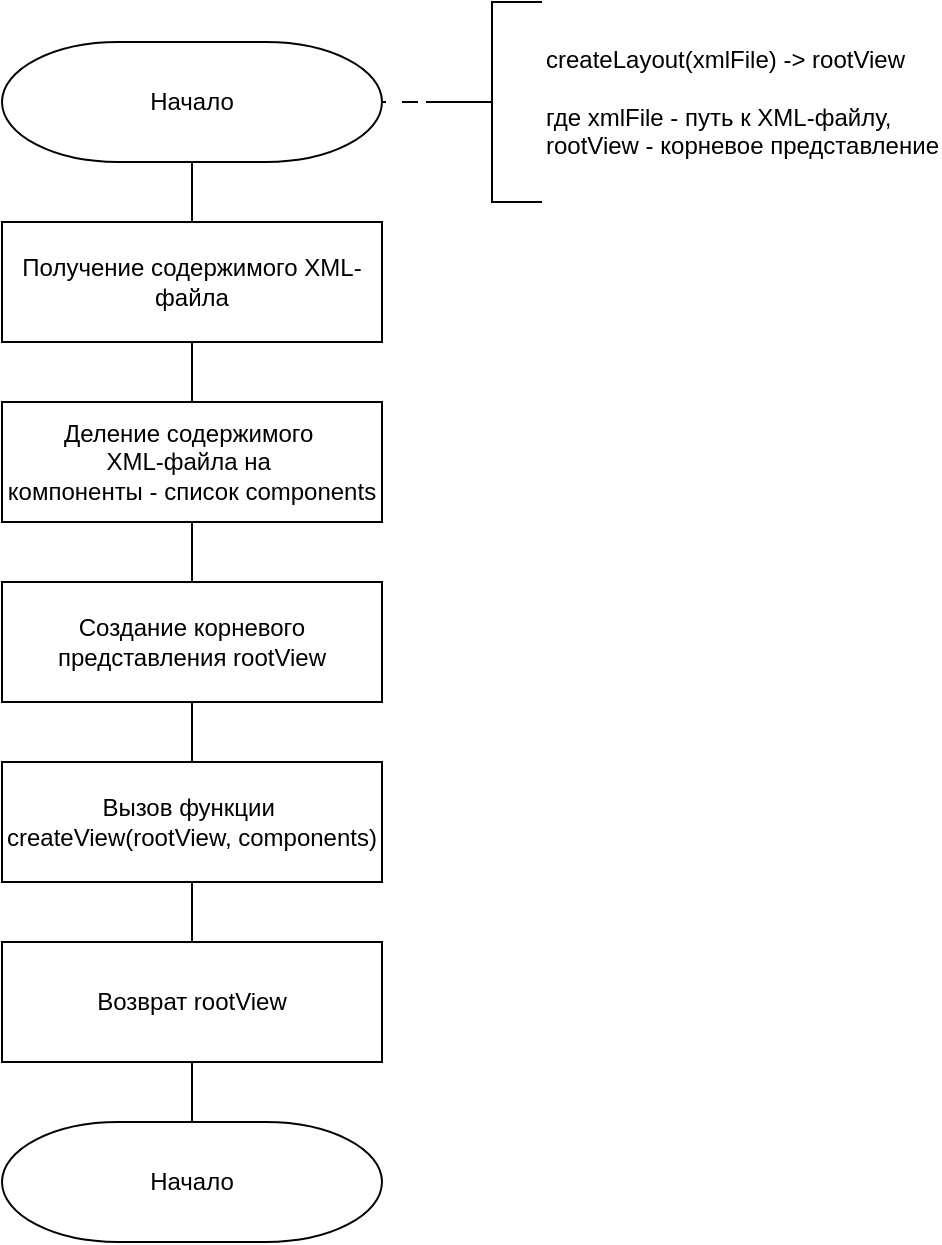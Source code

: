 <mxfile version="24.3.1" type="device" pages="2">
  <diagram name="createLayout" id="pRf6i0LHLTCZpQiI_DwM">
    <mxGraphModel dx="1466" dy="989" grid="1" gridSize="10" guides="1" tooltips="1" connect="1" arrows="1" fold="1" page="1" pageScale="1" pageWidth="291" pageHeight="413" math="0" shadow="0">
      <root>
        <mxCell id="0" />
        <mxCell id="1" parent="0" />
        <mxCell id="HrNq1RXEkzK4dtEG1rQI-6" style="edgeStyle=orthogonalEdgeStyle;rounded=0;orthogonalLoop=1;jettySize=auto;html=1;exitX=0.5;exitY=1;exitDx=0;exitDy=0;exitPerimeter=0;entryX=0.5;entryY=0;entryDx=0;entryDy=0;endArrow=none;endFill=0;" edge="1" parent="1" source="HrNq1RXEkzK4dtEG1rQI-1" target="HrNq1RXEkzK4dtEG1rQI-2">
          <mxGeometry relative="1" as="geometry" />
        </mxCell>
        <mxCell id="HrNq1RXEkzK4dtEG1rQI-1" value="Начало" style="strokeWidth=1;html=1;shape=mxgraph.flowchart.terminator;whiteSpace=wrap;rounded=0;" vertex="1" parent="1">
          <mxGeometry x="110" y="90" width="190" height="60" as="geometry" />
        </mxCell>
        <mxCell id="HrNq1RXEkzK4dtEG1rQI-8" style="edgeStyle=orthogonalEdgeStyle;rounded=0;orthogonalLoop=1;jettySize=auto;html=1;exitX=0.5;exitY=1;exitDx=0;exitDy=0;endArrow=none;endFill=0;" edge="1" parent="1" source="HrNq1RXEkzK4dtEG1rQI-2" target="HrNq1RXEkzK4dtEG1rQI-7">
          <mxGeometry relative="1" as="geometry" />
        </mxCell>
        <mxCell id="HrNq1RXEkzK4dtEG1rQI-2" value="Получение содержимого XML-файла" style="rounded=0;whiteSpace=wrap;html=1;" vertex="1" parent="1">
          <mxGeometry x="110" y="180" width="190" height="60" as="geometry" />
        </mxCell>
        <mxCell id="HrNq1RXEkzK4dtEG1rQI-4" value="createLayout(xmlFile) -&amp;gt; rootView&lt;div&gt;&lt;br&gt;&lt;/div&gt;&lt;div&gt;где xmlFile - путь к XML-файлу,&lt;/div&gt;&lt;div&gt;rootView - корневое представление&lt;/div&gt;" style="strokeWidth=1;html=1;shape=mxgraph.flowchart.annotation_2;align=left;labelPosition=right;pointerEvents=1;rounded=0;" vertex="1" parent="1">
          <mxGeometry x="330" y="70" width="50" height="100" as="geometry" />
        </mxCell>
        <mxCell id="HrNq1RXEkzK4dtEG1rQI-5" style="edgeStyle=orthogonalEdgeStyle;rounded=0;orthogonalLoop=1;jettySize=auto;html=1;entryX=1;entryY=0.5;entryDx=0;entryDy=0;entryPerimeter=0;endArrow=none;endFill=0;dashed=1;dashPattern=8 8;" edge="1" parent="1" source="HrNq1RXEkzK4dtEG1rQI-4" target="HrNq1RXEkzK4dtEG1rQI-1">
          <mxGeometry relative="1" as="geometry" />
        </mxCell>
        <mxCell id="HrNq1RXEkzK4dtEG1rQI-10" style="edgeStyle=orthogonalEdgeStyle;rounded=0;orthogonalLoop=1;jettySize=auto;html=1;exitX=0.5;exitY=1;exitDx=0;exitDy=0;entryX=0.5;entryY=0;entryDx=0;entryDy=0;endArrow=none;endFill=0;" edge="1" parent="1" source="HrNq1RXEkzK4dtEG1rQI-7" target="HrNq1RXEkzK4dtEG1rQI-9">
          <mxGeometry relative="1" as="geometry" />
        </mxCell>
        <mxCell id="HrNq1RXEkzK4dtEG1rQI-7" value="Деление содержимого&amp;nbsp;&lt;div&gt;XML-файла на&amp;nbsp;&lt;/div&gt;&lt;div&gt;компоненты - список components&lt;/div&gt;" style="rounded=0;whiteSpace=wrap;html=1;" vertex="1" parent="1">
          <mxGeometry x="110" y="270" width="190" height="60" as="geometry" />
        </mxCell>
        <mxCell id="HrNq1RXEkzK4dtEG1rQI-75" style="edgeStyle=orthogonalEdgeStyle;orthogonalLoop=1;jettySize=auto;html=1;exitX=0.5;exitY=1;exitDx=0;exitDy=0;entryX=0.5;entryY=0;entryDx=0;entryDy=0;endArrow=none;endFill=0;" edge="1" parent="1" source="HrNq1RXEkzK4dtEG1rQI-9" target="HrNq1RXEkzK4dtEG1rQI-73">
          <mxGeometry relative="1" as="geometry" />
        </mxCell>
        <mxCell id="HrNq1RXEkzK4dtEG1rQI-9" value="Создание корневого представления rootView" style="rounded=0;whiteSpace=wrap;html=1;" vertex="1" parent="1">
          <mxGeometry x="110" y="360" width="190" height="60" as="geometry" />
        </mxCell>
        <mxCell id="HrNq1RXEkzK4dtEG1rQI-13" value="Начало" style="strokeWidth=1;html=1;shape=mxgraph.flowchart.terminator;whiteSpace=wrap;rounded=0;" vertex="1" parent="1">
          <mxGeometry x="110" y="630" width="190" height="60" as="geometry" />
        </mxCell>
        <mxCell id="HrNq1RXEkzK4dtEG1rQI-73" value="Вызов функции&amp;nbsp;&lt;div&gt;&lt;span style=&quot;text-align: left; white-space: nowrap;&quot;&gt;createView(&lt;/span&gt;rootView, components)&lt;/div&gt;" style="rounded=0;whiteSpace=wrap;html=1;" vertex="1" parent="1">
          <mxGeometry x="110" y="450" width="190" height="60" as="geometry" />
        </mxCell>
        <mxCell id="HrNq1RXEkzK4dtEG1rQI-74" style="edgeStyle=orthogonalEdgeStyle;orthogonalLoop=1;jettySize=auto;html=1;exitX=0.5;exitY=1;exitDx=0;exitDy=0;entryX=0.5;entryY=0;entryDx=0;entryDy=0;entryPerimeter=0;endArrow=none;endFill=0;" edge="1" parent="1" source="HrNq1RXEkzK4dtEG1rQI-73" target="HrNq1RXEkzK4dtEG1rQI-13">
          <mxGeometry relative="1" as="geometry" />
        </mxCell>
        <mxCell id="HrNq1RXEkzK4dtEG1rQI-80" value="Возврат rootView" style="rounded=0;whiteSpace=wrap;html=1;" vertex="1" parent="1">
          <mxGeometry x="110" y="540" width="190" height="60" as="geometry" />
        </mxCell>
      </root>
    </mxGraphModel>
  </diagram>
  <diagram id="B1b4RV2kDyPAAchN985o" name="createView">
    <mxGraphModel dx="3420" dy="2307" grid="1" gridSize="10" guides="1" tooltips="1" connect="1" arrows="1" fold="1" page="1" pageScale="1" pageWidth="583" pageHeight="827" math="0" shadow="0">
      <root>
        <mxCell id="0" />
        <mxCell id="1" parent="0" />
        <mxCell id="tq5i_mFXHTIIbHBCZC75-1" style="edgeStyle=orthogonalEdgeStyle;rounded=0;orthogonalLoop=1;jettySize=auto;html=1;exitX=0.5;exitY=1;exitDx=0;exitDy=0;exitPerimeter=0;entryX=0.5;entryY=0;entryDx=0;entryDy=0;endArrow=none;endFill=0;" edge="1" parent="1" source="tq5i_mFXHTIIbHBCZC75-2" target="tq5i_mFXHTIIbHBCZC75-6">
          <mxGeometry relative="1" as="geometry">
            <mxPoint x="440" y="220" as="targetPoint" />
            <Array as="points" />
          </mxGeometry>
        </mxCell>
        <mxCell id="tq5i_mFXHTIIbHBCZC75-2" value="Начало" style="strokeWidth=1;html=1;shape=mxgraph.flowchart.terminator;whiteSpace=wrap;rounded=0;" vertex="1" parent="1">
          <mxGeometry x="360" y="130" width="190" height="60" as="geometry" />
        </mxCell>
        <mxCell id="tq5i_mFXHTIIbHBCZC75-3" value="createView(rootView, components) -&amp;gt; index&lt;div&gt;&lt;br&gt;&lt;/div&gt;&lt;div&gt;где rootView - корневое представление,&lt;/div&gt;&lt;div&gt;components&amp;nbsp;- список компонентов XML-файла,&lt;/div&gt;&lt;div&gt;index - номер элемента, на котором окончилась обработка&lt;/div&gt;" style="strokeWidth=1;html=1;shape=mxgraph.flowchart.annotation_2;align=left;labelPosition=right;pointerEvents=1;rounded=0;" vertex="1" parent="1">
          <mxGeometry x="580" y="110" width="50" height="100" as="geometry" />
        </mxCell>
        <mxCell id="tq5i_mFXHTIIbHBCZC75-4" style="edgeStyle=orthogonalEdgeStyle;rounded=0;orthogonalLoop=1;jettySize=auto;html=1;entryX=1;entryY=0.5;entryDx=0;entryDy=0;entryPerimeter=0;endArrow=none;endFill=0;dashed=1;dashPattern=8 8;" edge="1" parent="1" source="tq5i_mFXHTIIbHBCZC75-3" target="tq5i_mFXHTIIbHBCZC75-2">
          <mxGeometry relative="1" as="geometry" />
        </mxCell>
        <mxCell id="tq5i_mFXHTIIbHBCZC75-5" style="edgeStyle=orthogonalEdgeStyle;orthogonalLoop=1;jettySize=auto;html=1;exitX=0.5;exitY=1;exitDx=0;exitDy=0;entryX=0.5;entryY=0;entryDx=0;entryDy=0;endArrow=none;endFill=0;" edge="1" parent="1" source="tq5i_mFXHTIIbHBCZC75-6" target="tq5i_mFXHTIIbHBCZC75-9">
          <mxGeometry relative="1" as="geometry" />
        </mxCell>
        <UserObject label="&lt;span style=&quot;caret-color: rgb(0, 0, 0); color: rgb(0, 0, 0); font-family: Helvetica; font-size: 12px; font-style: normal; font-variant-caps: normal; font-weight: 400; letter-spacing: normal; text-align: center; text-indent: 0px; text-transform: none; white-space: normal; word-spacing: 0px; -webkit-text-stroke-width: 0px; text-decoration: none; float: none; display: inline !important;&quot;&gt;Цикл i&amp;nbsp;&lt;/span&gt;&lt;div&gt;&lt;span style=&quot;caret-color: rgb(0, 0, 0); color: rgb(0, 0, 0); font-family: Helvetica; font-size: 12px; font-style: normal; font-variant-caps: normal; font-weight: 400; letter-spacing: normal; text-align: center; text-indent: 0px; text-transform: none; white-space: normal; word-spacing: 0px; -webkit-text-stroke-width: 0px; text-decoration: none; float: none; display: inline !important;&quot;&gt;от 0 до&amp;nbsp;&lt;/span&gt;&lt;span style=&quot;caret-color: rgb(0, 0, 0); color: rgb(0, 0, 0); font-family: Helvetica; font-size: 12px; font-style: normal; font-variant-caps: normal; font-weight: 400; letter-spacing: normal; orphans: auto; text-indent: 0px; text-transform: none; white-space: nowrap; widows: auto; word-spacing: 0px; -webkit-text-stroke-width: 0px; text-decoration: none; text-align: left;&quot;&gt;components.count&lt;/span&gt;&lt;/div&gt;" link="&lt;span style=&quot;caret-color: rgb(0, 0, 0); color: rgb(0, 0, 0); font-family: Helvetica; font-size: 12px; font-style: normal; font-variant-caps: normal; font-weight: 400; letter-spacing: normal; orphans: auto; text-align: center; text-indent: 0px; text-transform: none; white-space: normal; widows: auto; word-spacing: 0px; -webkit-text-stroke-width: 0px; background-color: rgb(251, 251, 251); text-decoration: none; display: inline !important; float: none;&quot;&gt;Цикл по i от 0 до&amp;nbsp;&lt;/span&gt;&lt;span style=&quot;caret-color: rgb(0, 0, 0); color: rgb(0, 0, 0); font-family: Helvetica; font-size: 12px; font-style: normal; font-variant-caps: normal; font-weight: 400; letter-spacing: normal; orphans: auto; text-indent: 0px; text-transform: none; white-space: nowrap; widows: auto; word-spacing: 0px; -webkit-text-stroke-width: 0px; text-decoration: none; text-align: left;&quot;&gt;components.count&lt;/span&gt;" id="tq5i_mFXHTIIbHBCZC75-6">
          <mxCell style="shape=loopLimit;whiteSpace=wrap;html=1;" vertex="1" parent="1">
            <mxGeometry x="360" y="310" width="190" height="60" as="geometry" />
          </mxCell>
        </UserObject>
        <mxCell id="tq5i_mFXHTIIbHBCZC75-7" style="edgeStyle=orthogonalEdgeStyle;orthogonalLoop=1;jettySize=auto;html=1;exitX=1;exitY=0.5;exitDx=0;exitDy=0;entryX=0.5;entryY=0;entryDx=0;entryDy=0;rounded=0;curved=0;endArrow=none;endFill=0;" edge="1" parent="1" source="tq5i_mFXHTIIbHBCZC75-9" target="tq5i_mFXHTIIbHBCZC75-14">
          <mxGeometry relative="1" as="geometry" />
        </mxCell>
        <mxCell id="tq5i_mFXHTIIbHBCZC75-8" style="edgeStyle=orthogonalEdgeStyle;orthogonalLoop=1;jettySize=auto;html=1;exitX=0;exitY=0.5;exitDx=0;exitDy=0;rounded=0;curved=0;endArrow=none;endFill=0;" edge="1" parent="1" source="tq5i_mFXHTIIbHBCZC75-9" target="tq5i_mFXHTIIbHBCZC75-18">
          <mxGeometry relative="1" as="geometry">
            <Array as="points">
              <mxPoint x="180" y="450" />
              <mxPoint x="180" y="1240" />
              <mxPoint x="455" y="1240" />
            </Array>
          </mxGeometry>
        </mxCell>
        <mxCell id="tq5i_mFXHTIIbHBCZC75-9" value="Компонент i содержится&amp;nbsp;&lt;div&gt;в списке UI-элементов?&lt;/div&gt;" style="rhombus;whiteSpace=wrap;html=1;" vertex="1" parent="1">
          <mxGeometry x="360" y="400" width="190" height="100" as="geometry" />
        </mxCell>
        <mxCell id="tq5i_mFXHTIIbHBCZC75-10" style="edgeStyle=orthogonalEdgeStyle;orthogonalLoop=1;jettySize=auto;html=1;exitX=0;exitY=0.5;exitDx=0;exitDy=0;entryX=0.5;entryY=0;entryDx=0;entryDy=0;rounded=0;curved=0;endArrow=none;endFill=0;" edge="1" parent="1" source="tq5i_mFXHTIIbHBCZC75-12" target="tq5i_mFXHTIIbHBCZC75-21">
          <mxGeometry relative="1" as="geometry" />
        </mxCell>
        <mxCell id="tq5i_mFXHTIIbHBCZC75-11" style="edgeStyle=orthogonalEdgeStyle;orthogonalLoop=1;jettySize=auto;html=1;exitX=1;exitY=0.5;exitDx=0;exitDy=0;entryX=0.5;entryY=0;entryDx=0;entryDy=0;endArrow=none;endFill=0;rounded=0;curved=0;" edge="1" parent="1" source="tq5i_mFXHTIIbHBCZC75-12" target="tq5i_mFXHTIIbHBCZC75-36">
          <mxGeometry relative="1" as="geometry" />
        </mxCell>
        <mxCell id="tq5i_mFXHTIIbHBCZC75-12" value="Компонент j&amp;nbsp;&lt;div&gt;&lt;div&gt;является завершающим&amp;nbsp;&lt;/div&gt;&lt;div&gt;для UI-элемента?&lt;/div&gt;&lt;/div&gt;" style="rhombus;whiteSpace=wrap;html=1;" vertex="1" parent="1">
          <mxGeometry x="780" y="700" width="190" height="100" as="geometry" />
        </mxCell>
        <mxCell id="tq5i_mFXHTIIbHBCZC75-13" style="edgeStyle=orthogonalEdgeStyle;orthogonalLoop=1;jettySize=auto;html=1;exitX=0.5;exitY=1;exitDx=0;exitDy=0;entryX=0.5;entryY=0;entryDx=0;entryDy=0;endArrow=none;endFill=0;" edge="1" parent="1" source="tq5i_mFXHTIIbHBCZC75-14" target="tq5i_mFXHTIIbHBCZC75-16">
          <mxGeometry relative="1" as="geometry" />
        </mxCell>
        <mxCell id="tq5i_mFXHTIIbHBCZC75-14" value="Создание UI-элемента&amp;nbsp;&lt;div&gt;element&lt;/div&gt;" style="rounded=0;whiteSpace=wrap;html=1;" vertex="1" parent="1">
          <mxGeometry x="780" y="520" width="190" height="60" as="geometry" />
        </mxCell>
        <mxCell id="tq5i_mFXHTIIbHBCZC75-15" style="edgeStyle=orthogonalEdgeStyle;orthogonalLoop=1;jettySize=auto;html=1;exitX=0.5;exitY=1;exitDx=0;exitDy=0;endArrow=none;endFill=0;" edge="1" parent="1" source="tq5i_mFXHTIIbHBCZC75-16" target="tq5i_mFXHTIIbHBCZC75-12">
          <mxGeometry relative="1" as="geometry" />
        </mxCell>
        <mxCell id="tq5i_mFXHTIIbHBCZC75-16" value="j = i + 1" style="rounded=0;whiteSpace=wrap;html=1;" vertex="1" parent="1">
          <mxGeometry x="780" y="610" width="190" height="60" as="geometry" />
        </mxCell>
        <mxCell id="tq5i_mFXHTIIbHBCZC75-17" style="edgeStyle=orthogonalEdgeStyle;orthogonalLoop=1;jettySize=auto;html=1;exitX=0.5;exitY=0;exitDx=0;exitDy=0;entryX=0.5;entryY=0;entryDx=0;entryDy=0;endArrow=none;endFill=0;" edge="1" parent="1" source="tq5i_mFXHTIIbHBCZC75-18" target="tq5i_mFXHTIIbHBCZC75-38">
          <mxGeometry relative="1" as="geometry" />
        </mxCell>
        <UserObject label="&lt;div&gt;&lt;span style=&quot;caret-color: rgb(0, 0, 0); color: rgb(0, 0, 0); font-family: Helvetica; font-size: 12px; font-style: normal; font-variant-caps: normal; font-weight: 400; letter-spacing: normal; text-align: center; text-indent: 0px; text-transform: none; white-space: normal; word-spacing: 0px; -webkit-text-stroke-width: 0px; text-decoration: none; float: none; display: inline !important;&quot;&gt;Увеличить i на 1&lt;/span&gt;&lt;/div&gt;&lt;span style=&quot;caret-color: rgb(0, 0, 0); color: rgb(0, 0, 0); font-family: Helvetica; font-size: 12px; font-style: normal; font-variant-caps: normal; font-weight: 400; letter-spacing: normal; text-align: center; text-indent: 0px; text-transform: none; white-space: normal; word-spacing: 0px; -webkit-text-stroke-width: 0px; text-decoration: none; float: none; display: inline !important;&quot;&gt;Цикл i&amp;nbsp;&lt;/span&gt;" link="&lt;span style=&quot;caret-color: rgb(0, 0, 0); color: rgb(0, 0, 0); font-family: Helvetica; font-size: 12px; font-style: normal; font-variant-caps: normal; font-weight: 400; letter-spacing: normal; orphans: auto; text-align: center; text-indent: 0px; text-transform: none; white-space: normal; widows: auto; word-spacing: 0px; -webkit-text-stroke-width: 0px; background-color: rgb(251, 251, 251); text-decoration: none; display: inline !important; float: none;&quot;&gt;Цикл по i от 0 до&amp;nbsp;&lt;/span&gt;&lt;span style=&quot;caret-color: rgb(0, 0, 0); color: rgb(0, 0, 0); font-family: Helvetica; font-size: 12px; font-style: normal; font-variant-caps: normal; font-weight: 400; letter-spacing: normal; orphans: auto; text-indent: 0px; text-transform: none; white-space: nowrap; widows: auto; word-spacing: 0px; -webkit-text-stroke-width: 0px; text-decoration: none; text-align: left;&quot;&gt;components.count&lt;/span&gt;" id="tq5i_mFXHTIIbHBCZC75-18">
          <mxCell style="shape=loopLimit;whiteSpace=wrap;html=1;direction=west;" vertex="1" parent="1">
            <mxGeometry x="360" y="1360" width="190" height="60" as="geometry" />
          </mxCell>
        </UserObject>
        <mxCell id="tq5i_mFXHTIIbHBCZC75-19" style="edgeStyle=orthogonalEdgeStyle;orthogonalLoop=1;jettySize=auto;html=1;exitX=0.5;exitY=1;exitDx=0;exitDy=0;entryX=0.5;entryY=0;entryDx=0;entryDy=0;rounded=0;curved=0;endArrow=none;endFill=0;" edge="1" parent="1" source="tq5i_mFXHTIIbHBCZC75-20" target="tq5i_mFXHTIIbHBCZC75-24">
          <mxGeometry relative="1" as="geometry">
            <mxPoint x="875" y="980" as="sourcePoint" />
            <mxPoint x="685" y="1050" as="targetPoint" />
            <Array as="points">
              <mxPoint x="885" y="1110" />
              <mxPoint x="685" y="1110" />
            </Array>
          </mxGeometry>
        </mxCell>
        <mxCell id="tq5i_mFXHTIIbHBCZC75-20" value="Назначение атрибуту&amp;nbsp;&lt;div&gt;UI-элемента значения, соответствующего&amp;nbsp;&lt;/div&gt;&lt;div&gt;components[j + 1]&lt;/div&gt;" style="rounded=0;whiteSpace=wrap;html=1;" vertex="1" parent="1">
          <mxGeometry x="790" y="1020" width="190" height="60" as="geometry" />
        </mxCell>
        <mxCell id="tq5i_mFXHTIIbHBCZC75-21" value="Компонент j&amp;nbsp;&lt;div&gt;содержится&amp;nbsp;&lt;div&gt;в списке атрибутов&amp;nbsp;&lt;/div&gt;&lt;div&gt;UI-элемента?&lt;/div&gt;&lt;/div&gt;" style="rhombus;whiteSpace=wrap;html=1;" vertex="1" parent="1">
          <mxGeometry x="590" y="800" width="190" height="100" as="geometry" />
        </mxCell>
        <mxCell id="tq5i_mFXHTIIbHBCZC75-22" value="Да" style="text;html=1;align=center;verticalAlign=middle;resizable=0;points=[];autosize=1;strokeColor=none;fillColor=none;" vertex="1" parent="1">
          <mxGeometry x="710" y="425" width="40" height="30" as="geometry" />
        </mxCell>
        <mxCell id="tq5i_mFXHTIIbHBCZC75-23" style="edgeStyle=orthogonalEdgeStyle;orthogonalLoop=1;jettySize=auto;html=1;endArrow=none;endFill=0;rounded=0;curved=0;exitX=0;exitY=0.5;exitDx=0;exitDy=0;" edge="1" parent="1" source="tq5i_mFXHTIIbHBCZC75-24">
          <mxGeometry relative="1" as="geometry">
            <mxPoint x="870" y="690" as="targetPoint" />
            <Array as="points">
              <mxPoint x="310" y="1180" />
              <mxPoint x="310" y="690" />
            </Array>
          </mxGeometry>
        </mxCell>
        <mxCell id="tq5i_mFXHTIIbHBCZC75-24" value="j = j + 1" style="rounded=0;whiteSpace=wrap;html=1;" vertex="1" parent="1">
          <mxGeometry x="590" y="1150" width="190" height="60" as="geometry" />
        </mxCell>
        <mxCell id="tq5i_mFXHTIIbHBCZC75-25" value="" style="edgeStyle=orthogonalEdgeStyle;orthogonalLoop=1;jettySize=auto;html=1;exitX=0;exitY=0.5;exitDx=0;exitDy=0;entryX=0.5;entryY=0;entryDx=0;entryDy=0;rounded=0;curved=0;endArrow=none;endFill=0;" edge="1" parent="1" source="tq5i_mFXHTIIbHBCZC75-21" target="tq5i_mFXHTIIbHBCZC75-28">
          <mxGeometry relative="1" as="geometry">
            <mxPoint x="590" y="850" as="sourcePoint" />
            <mxPoint x="685" y="1040" as="targetPoint" />
            <Array as="points" />
          </mxGeometry>
        </mxCell>
        <mxCell id="tq5i_mFXHTIIbHBCZC75-26" style="edgeStyle=orthogonalEdgeStyle;orthogonalLoop=1;jettySize=auto;html=1;exitX=1;exitY=0.5;exitDx=0;exitDy=0;rounded=0;curved=0;endArrow=none;endFill=0;" edge="1" parent="1" source="tq5i_mFXHTIIbHBCZC75-28" target="tq5i_mFXHTIIbHBCZC75-32">
          <mxGeometry relative="1" as="geometry" />
        </mxCell>
        <mxCell id="tq5i_mFXHTIIbHBCZC75-27" style="edgeStyle=orthogonalEdgeStyle;orthogonalLoop=1;jettySize=auto;html=1;exitX=0;exitY=0.5;exitDx=0;exitDy=0;endArrow=none;endFill=0;rounded=0;curved=0;entryX=0.5;entryY=0;entryDx=0;entryDy=0;" edge="1" parent="1" source="tq5i_mFXHTIIbHBCZC75-28" target="tq5i_mFXHTIIbHBCZC75-24">
          <mxGeometry relative="1" as="geometry">
            <mxPoint x="680" y="1140" as="targetPoint" />
            <Array as="points">
              <mxPoint x="350" y="930" />
              <mxPoint x="350" y="1070" />
              <mxPoint x="500" y="1070" />
              <mxPoint x="500" y="1110" />
              <mxPoint x="685" y="1110" />
            </Array>
          </mxGeometry>
        </mxCell>
        <mxCell id="tq5i_mFXHTIIbHBCZC75-28" value="Компонент j содержится&amp;nbsp;&lt;div&gt;в списке UI-элементов?&lt;/div&gt;" style="rhombus;whiteSpace=wrap;html=1;" vertex="1" parent="1">
          <mxGeometry x="400" y="880" width="190" height="100" as="geometry" />
        </mxCell>
        <mxCell id="tq5i_mFXHTIIbHBCZC75-29" value="Да" style="text;html=1;align=center;verticalAlign=middle;resizable=0;points=[];autosize=1;strokeColor=none;fillColor=none;" vertex="1" parent="1">
          <mxGeometry x="810" y="828" width="40" height="30" as="geometry" />
        </mxCell>
        <mxCell id="tq5i_mFXHTIIbHBCZC75-30" value="Да" style="text;html=1;align=center;verticalAlign=middle;resizable=0;points=[];autosize=1;strokeColor=none;fillColor=none;" vertex="1" parent="1">
          <mxGeometry x="1000" y="728" width="40" height="30" as="geometry" />
        </mxCell>
        <mxCell id="tq5i_mFXHTIIbHBCZC75-31" style="edgeStyle=orthogonalEdgeStyle;orthogonalLoop=1;jettySize=auto;html=1;exitX=0.5;exitY=1;exitDx=0;exitDy=0;rounded=0;curved=0;endArrow=none;endFill=0;" edge="1" parent="1" source="tq5i_mFXHTIIbHBCZC75-32" target="tq5i_mFXHTIIbHBCZC75-24">
          <mxGeometry relative="1" as="geometry">
            <Array as="points">
              <mxPoint x="675" y="1070" />
              <mxPoint x="500" y="1070" />
              <mxPoint x="500" y="1110" />
              <mxPoint x="685" y="1110" />
            </Array>
          </mxGeometry>
        </mxCell>
        <mxCell id="tq5i_mFXHTIIbHBCZC75-32" value="&lt;span style=&quot;text-align: left; white-space: nowrap;&quot;&gt;j = createView(&lt;/span&gt;element,&amp;nbsp;&lt;div&gt;components&lt;/div&gt;&lt;div&gt;[j...&amp;nbsp;components.count])&lt;/div&gt;" style="shape=process;whiteSpace=wrap;html=1;backgroundOutline=1;" vertex="1" parent="1">
          <mxGeometry x="580" y="980" width="190" height="60" as="geometry" />
        </mxCell>
        <mxCell id="tq5i_mFXHTIIbHBCZC75-33" value="Да" style="text;html=1;align=center;verticalAlign=middle;resizable=0;points=[];autosize=1;strokeColor=none;fillColor=none;" vertex="1" parent="1">
          <mxGeometry x="610" y="908" width="40" height="30" as="geometry" />
        </mxCell>
        <mxCell id="tq5i_mFXHTIIbHBCZC75-34" value="Инициализация возвращаемой переменной finalIndex&amp;nbsp;" style="rounded=0;whiteSpace=wrap;html=1;" vertex="1" parent="1">
          <mxGeometry x="360" y="220" width="190" height="60" as="geometry" />
        </mxCell>
        <mxCell id="tq5i_mFXHTIIbHBCZC75-35" style="edgeStyle=orthogonalEdgeStyle;orthogonalLoop=1;jettySize=auto;html=1;exitX=0.5;exitY=1;exitDx=0;exitDy=0;entryX=0.5;entryY=1;entryDx=0;entryDy=0;rounded=0;curved=0;endArrow=none;endFill=0;" edge="1" parent="1" source="tq5i_mFXHTIIbHBCZC75-36" target="tq5i_mFXHTIIbHBCZC75-18">
          <mxGeometry relative="1" as="geometry">
            <Array as="points">
              <mxPoint x="1065" y="1240" />
              <mxPoint x="455" y="1240" />
            </Array>
          </mxGeometry>
        </mxCell>
        <mxCell id="tq5i_mFXHTIIbHBCZC75-36" value="finalIndex = j" style="rounded=0;whiteSpace=wrap;html=1;" vertex="1" parent="1">
          <mxGeometry x="970" y="800" width="190" height="60" as="geometry" />
        </mxCell>
        <mxCell id="tq5i_mFXHTIIbHBCZC75-37" value="Начало" style="strokeWidth=1;html=1;shape=mxgraph.flowchart.terminator;whiteSpace=wrap;rounded=0;" vertex="1" parent="1">
          <mxGeometry x="360" y="1540" width="190" height="60" as="geometry" />
        </mxCell>
        <mxCell id="tq5i_mFXHTIIbHBCZC75-38" value="Возврат finalIndex" style="rounded=0;whiteSpace=wrap;html=1;" vertex="1" parent="1">
          <mxGeometry x="360" y="1450" width="190" height="60" as="geometry" />
        </mxCell>
        <mxCell id="tq5i_mFXHTIIbHBCZC75-39" style="edgeStyle=orthogonalEdgeStyle;orthogonalLoop=1;jettySize=auto;html=1;exitX=0.5;exitY=1;exitDx=0;exitDy=0;entryX=0.5;entryY=0;entryDx=0;entryDy=0;entryPerimeter=0;endArrow=none;endFill=0;" edge="1" parent="1" source="tq5i_mFXHTIIbHBCZC75-38" target="tq5i_mFXHTIIbHBCZC75-37">
          <mxGeometry relative="1" as="geometry" />
        </mxCell>
        <mxCell id="tq5i_mFXHTIIbHBCZC75-40" value="" style="edgeStyle=orthogonalEdgeStyle;orthogonalLoop=1;jettySize=auto;html=1;exitX=1;exitY=0.5;exitDx=0;exitDy=0;entryX=0.5;entryY=0;entryDx=0;entryDy=0;rounded=0;curved=0;endArrow=none;endFill=0;" edge="1" parent="1" source="tq5i_mFXHTIIbHBCZC75-21" target="tq5i_mFXHTIIbHBCZC75-42">
          <mxGeometry relative="1" as="geometry">
            <mxPoint x="780" y="850" as="sourcePoint" />
            <mxPoint x="875" y="980" as="targetPoint" />
          </mxGeometry>
        </mxCell>
        <mxCell id="tq5i_mFXHTIIbHBCZC75-41" style="edgeStyle=orthogonalEdgeStyle;orthogonalLoop=1;jettySize=auto;html=1;exitX=0.5;exitY=1;exitDx=0;exitDy=0;endArrow=none;endFill=0;" edge="1" parent="1" source="tq5i_mFXHTIIbHBCZC75-42" target="tq5i_mFXHTIIbHBCZC75-20">
          <mxGeometry relative="1" as="geometry" />
        </mxCell>
        <mxCell id="tq5i_mFXHTIIbHBCZC75-42" value="j = j + 1" style="rounded=0;whiteSpace=wrap;html=1;" vertex="1" parent="1">
          <mxGeometry x="790" y="900" width="190" height="60" as="geometry" />
        </mxCell>
        <mxCell id="tq5i_mFXHTIIbHBCZC75-43" value="Размещение&amp;nbsp;&lt;div&gt;UI-элемента element&amp;nbsp;&lt;div&gt;на корневом представлении rootView&lt;/div&gt;&lt;/div&gt;" style="rounded=0;whiteSpace=wrap;html=1;" vertex="1" parent="1">
          <mxGeometry x="360" y="1270" width="190" height="60" as="geometry" />
        </mxCell>
      </root>
    </mxGraphModel>
  </diagram>
</mxfile>
